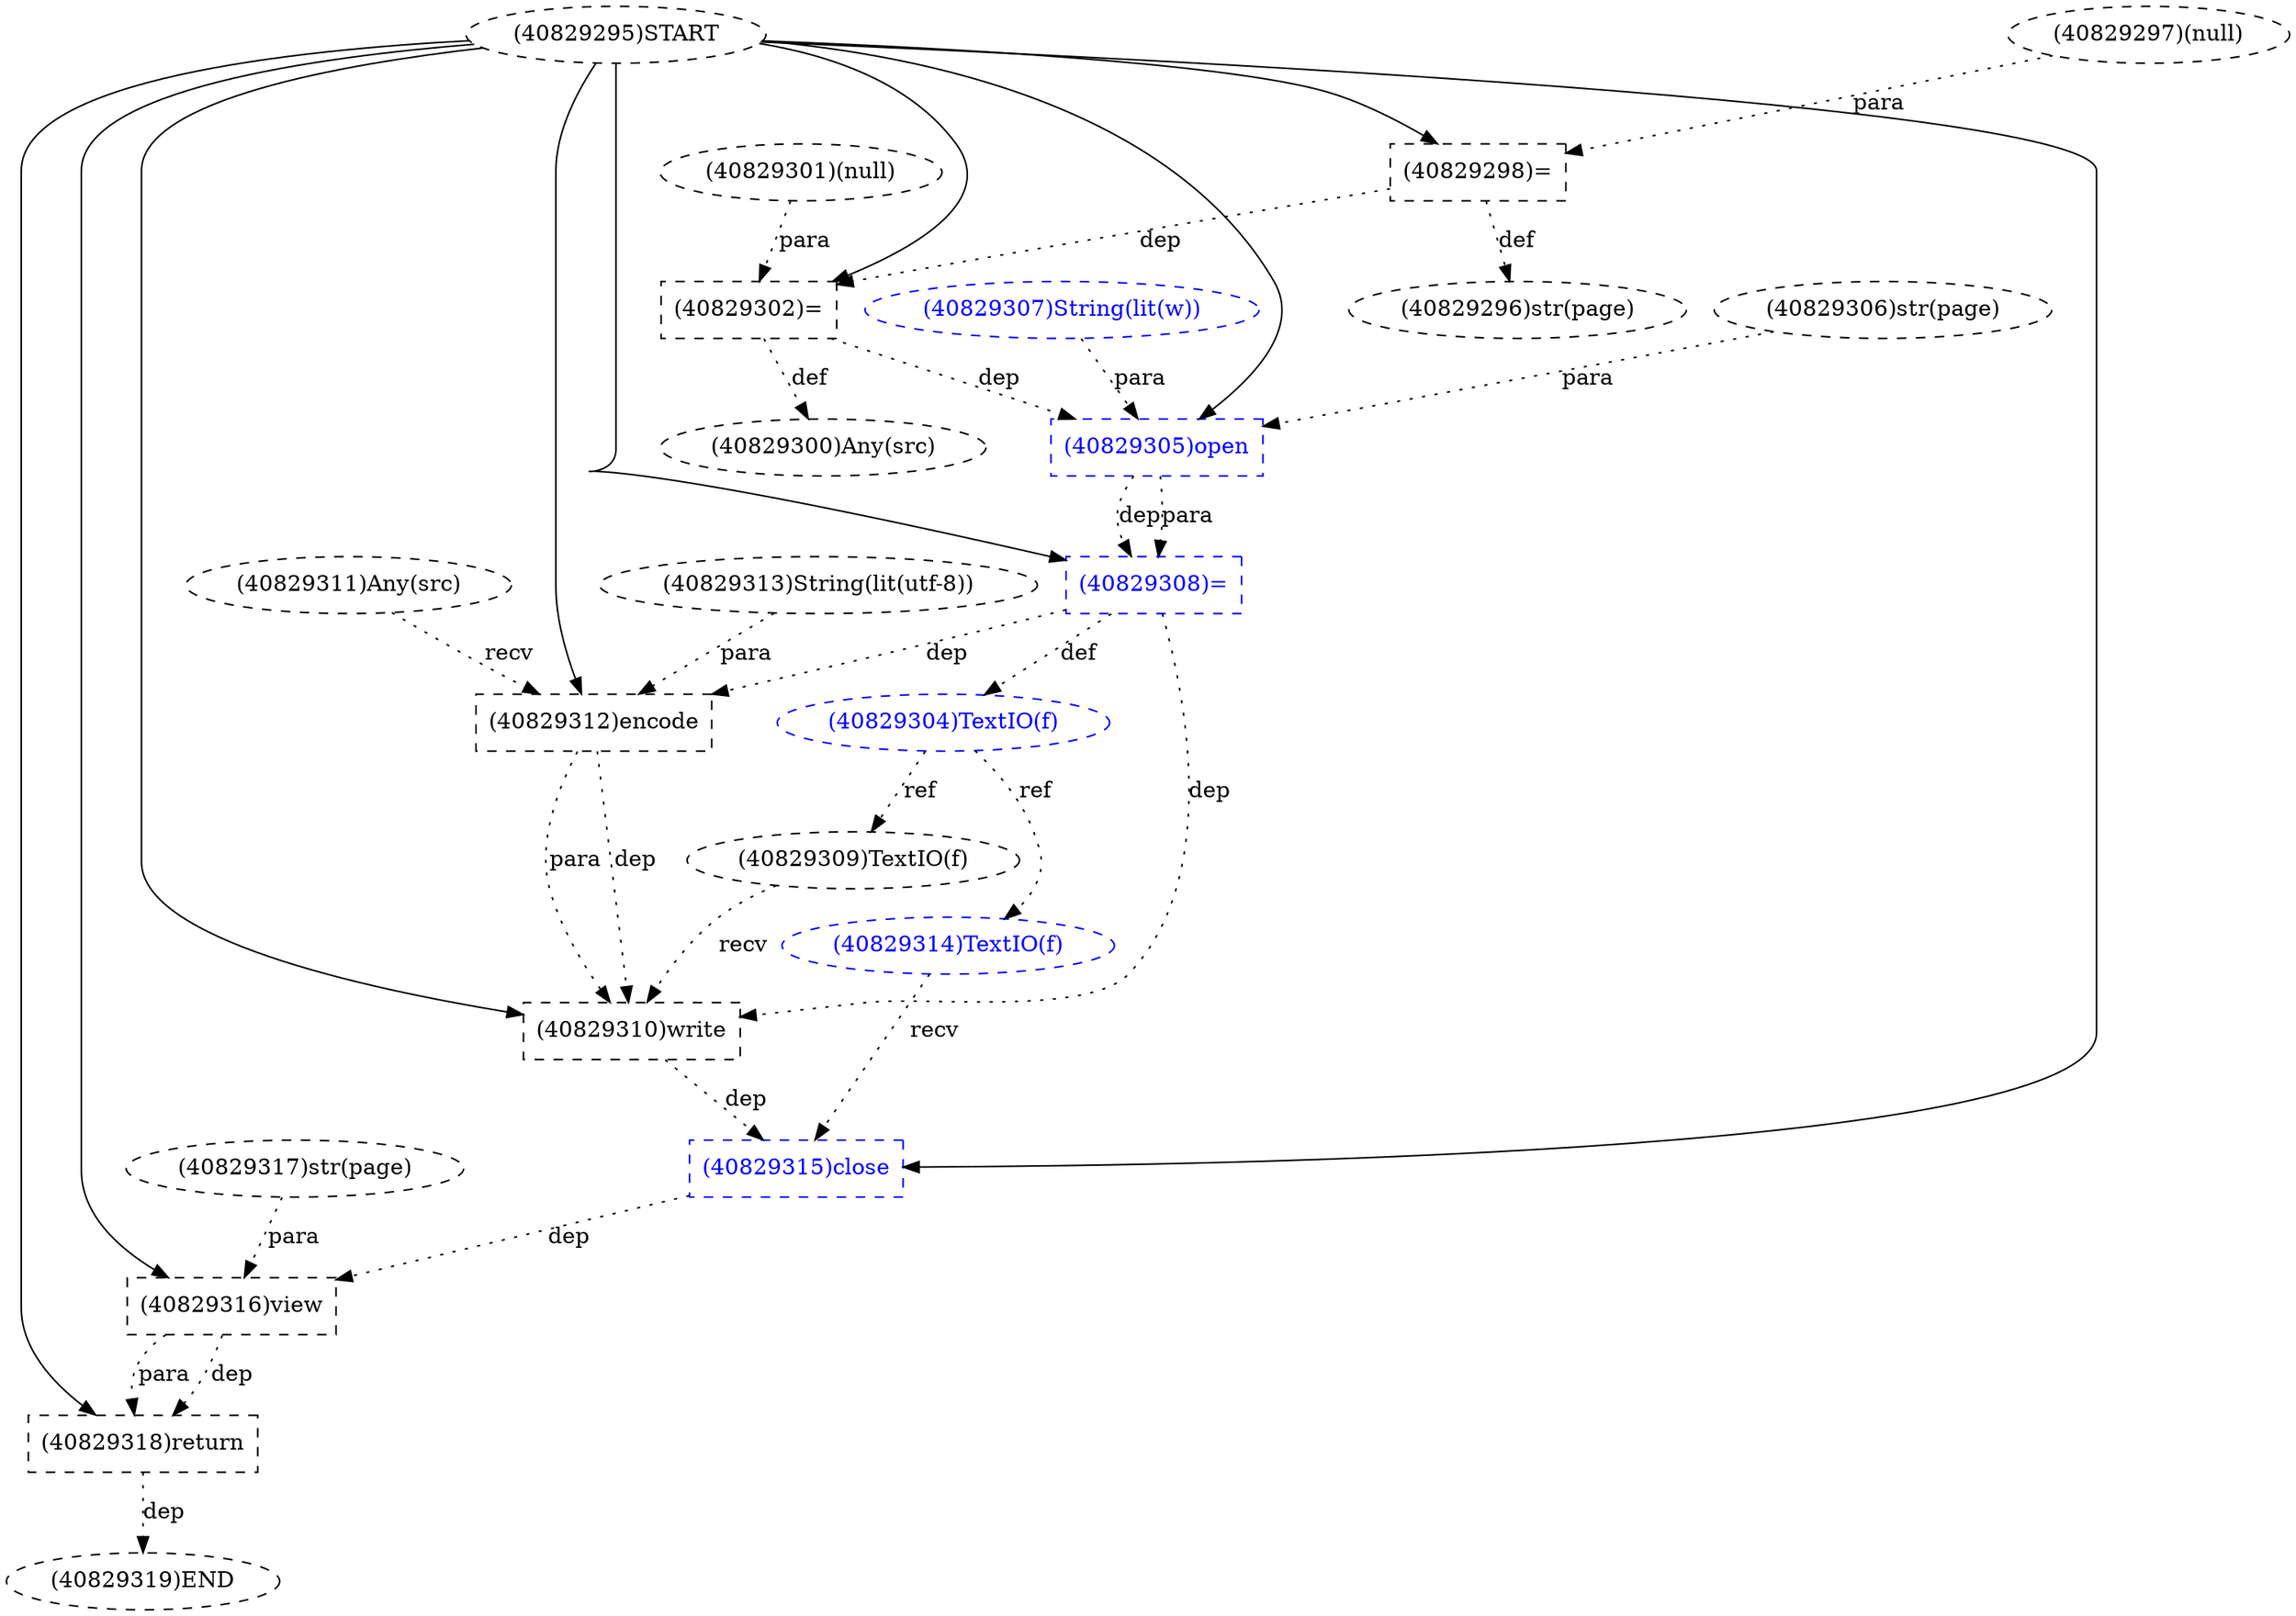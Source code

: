 digraph G {
1 [label="(40829306)str(page)" shape=ellipse style=dashed]
2 [label="(40829314)TextIO(f)" shape=ellipse style=dashed color=blue fontcolor=blue]
3 [label="(40829315)close" shape=box style=dashed color=blue fontcolor=blue]
4 [label="(40829300)Any(src)" shape=ellipse style=dashed]
5 [label="(40829295)START" style=dashed]
6 [label="(40829296)str(page)" shape=ellipse style=dashed]
7 [label="(40829317)str(page)" shape=ellipse style=dashed]
8 [label="(40829319)END" style=dashed]
9 [label="(40829302)=" shape=box style=dashed]
10 [label="(40829301)(null)" shape=ellipse style=dashed]
11 [label="(40829305)open" shape=box style=dashed color=blue fontcolor=blue]
12 [label="(40829318)return" shape=box style=dashed]
13 [label="(40829307)String(lit(w))" shape=ellipse style=dashed color=blue fontcolor=blue]
14 [label="(40829308)=" shape=box style=dashed color=blue fontcolor=blue]
15 [label="(40829313)String(lit(utf-8))" shape=ellipse style=dashed]
16 [label="(40829312)encode" shape=box style=dashed]
17 [label="(40829297)(null)" shape=ellipse style=dashed]
18 [label="(40829298)=" shape=box style=dashed]
19 [label="(40829309)TextIO(f)" shape=ellipse style=dashed]
20 [label="(40829304)TextIO(f)" shape=ellipse style=dashed color=blue fontcolor=blue]
21 [label="(40829316)view" shape=box style=dashed]
22 [label="(40829310)write" shape=box style=dashed]
23 [label="(40829311)Any(src)" shape=ellipse style=dashed]
20 -> 2 [label="ref" style=dotted];
5 -> 3 [label="" style=solid];
2 -> 3 [label="recv" style=dotted];
22 -> 3 [label="dep" style=dotted];
9 -> 4 [label="def" style=dotted];
18 -> 6 [label="def" style=dotted];
12 -> 8 [label="dep" style=dotted];
5 -> 9 [label="" style=solid];
10 -> 9 [label="para" style=dotted];
18 -> 9 [label="dep" style=dotted];
5 -> 11 [label="" style=solid];
1 -> 11 [label="para" style=dotted];
13 -> 11 [label="para" style=dotted];
9 -> 11 [label="dep" style=dotted];
5 -> 12 [label="" style=solid];
21 -> 12 [label="dep" style=dotted];
21 -> 12 [label="para" style=dotted];
5 -> 14 [label="" style=solid];
11 -> 14 [label="dep" style=dotted];
11 -> 14 [label="para" style=dotted];
5 -> 16 [label="" style=solid];
23 -> 16 [label="recv" style=dotted];
15 -> 16 [label="para" style=dotted];
14 -> 16 [label="dep" style=dotted];
5 -> 18 [label="" style=solid];
17 -> 18 [label="para" style=dotted];
20 -> 19 [label="ref" style=dotted];
14 -> 20 [label="def" style=dotted];
5 -> 21 [label="" style=solid];
7 -> 21 [label="para" style=dotted];
3 -> 21 [label="dep" style=dotted];
5 -> 22 [label="" style=solid];
19 -> 22 [label="recv" style=dotted];
16 -> 22 [label="dep" style=dotted];
16 -> 22 [label="para" style=dotted];
14 -> 22 [label="dep" style=dotted];
}